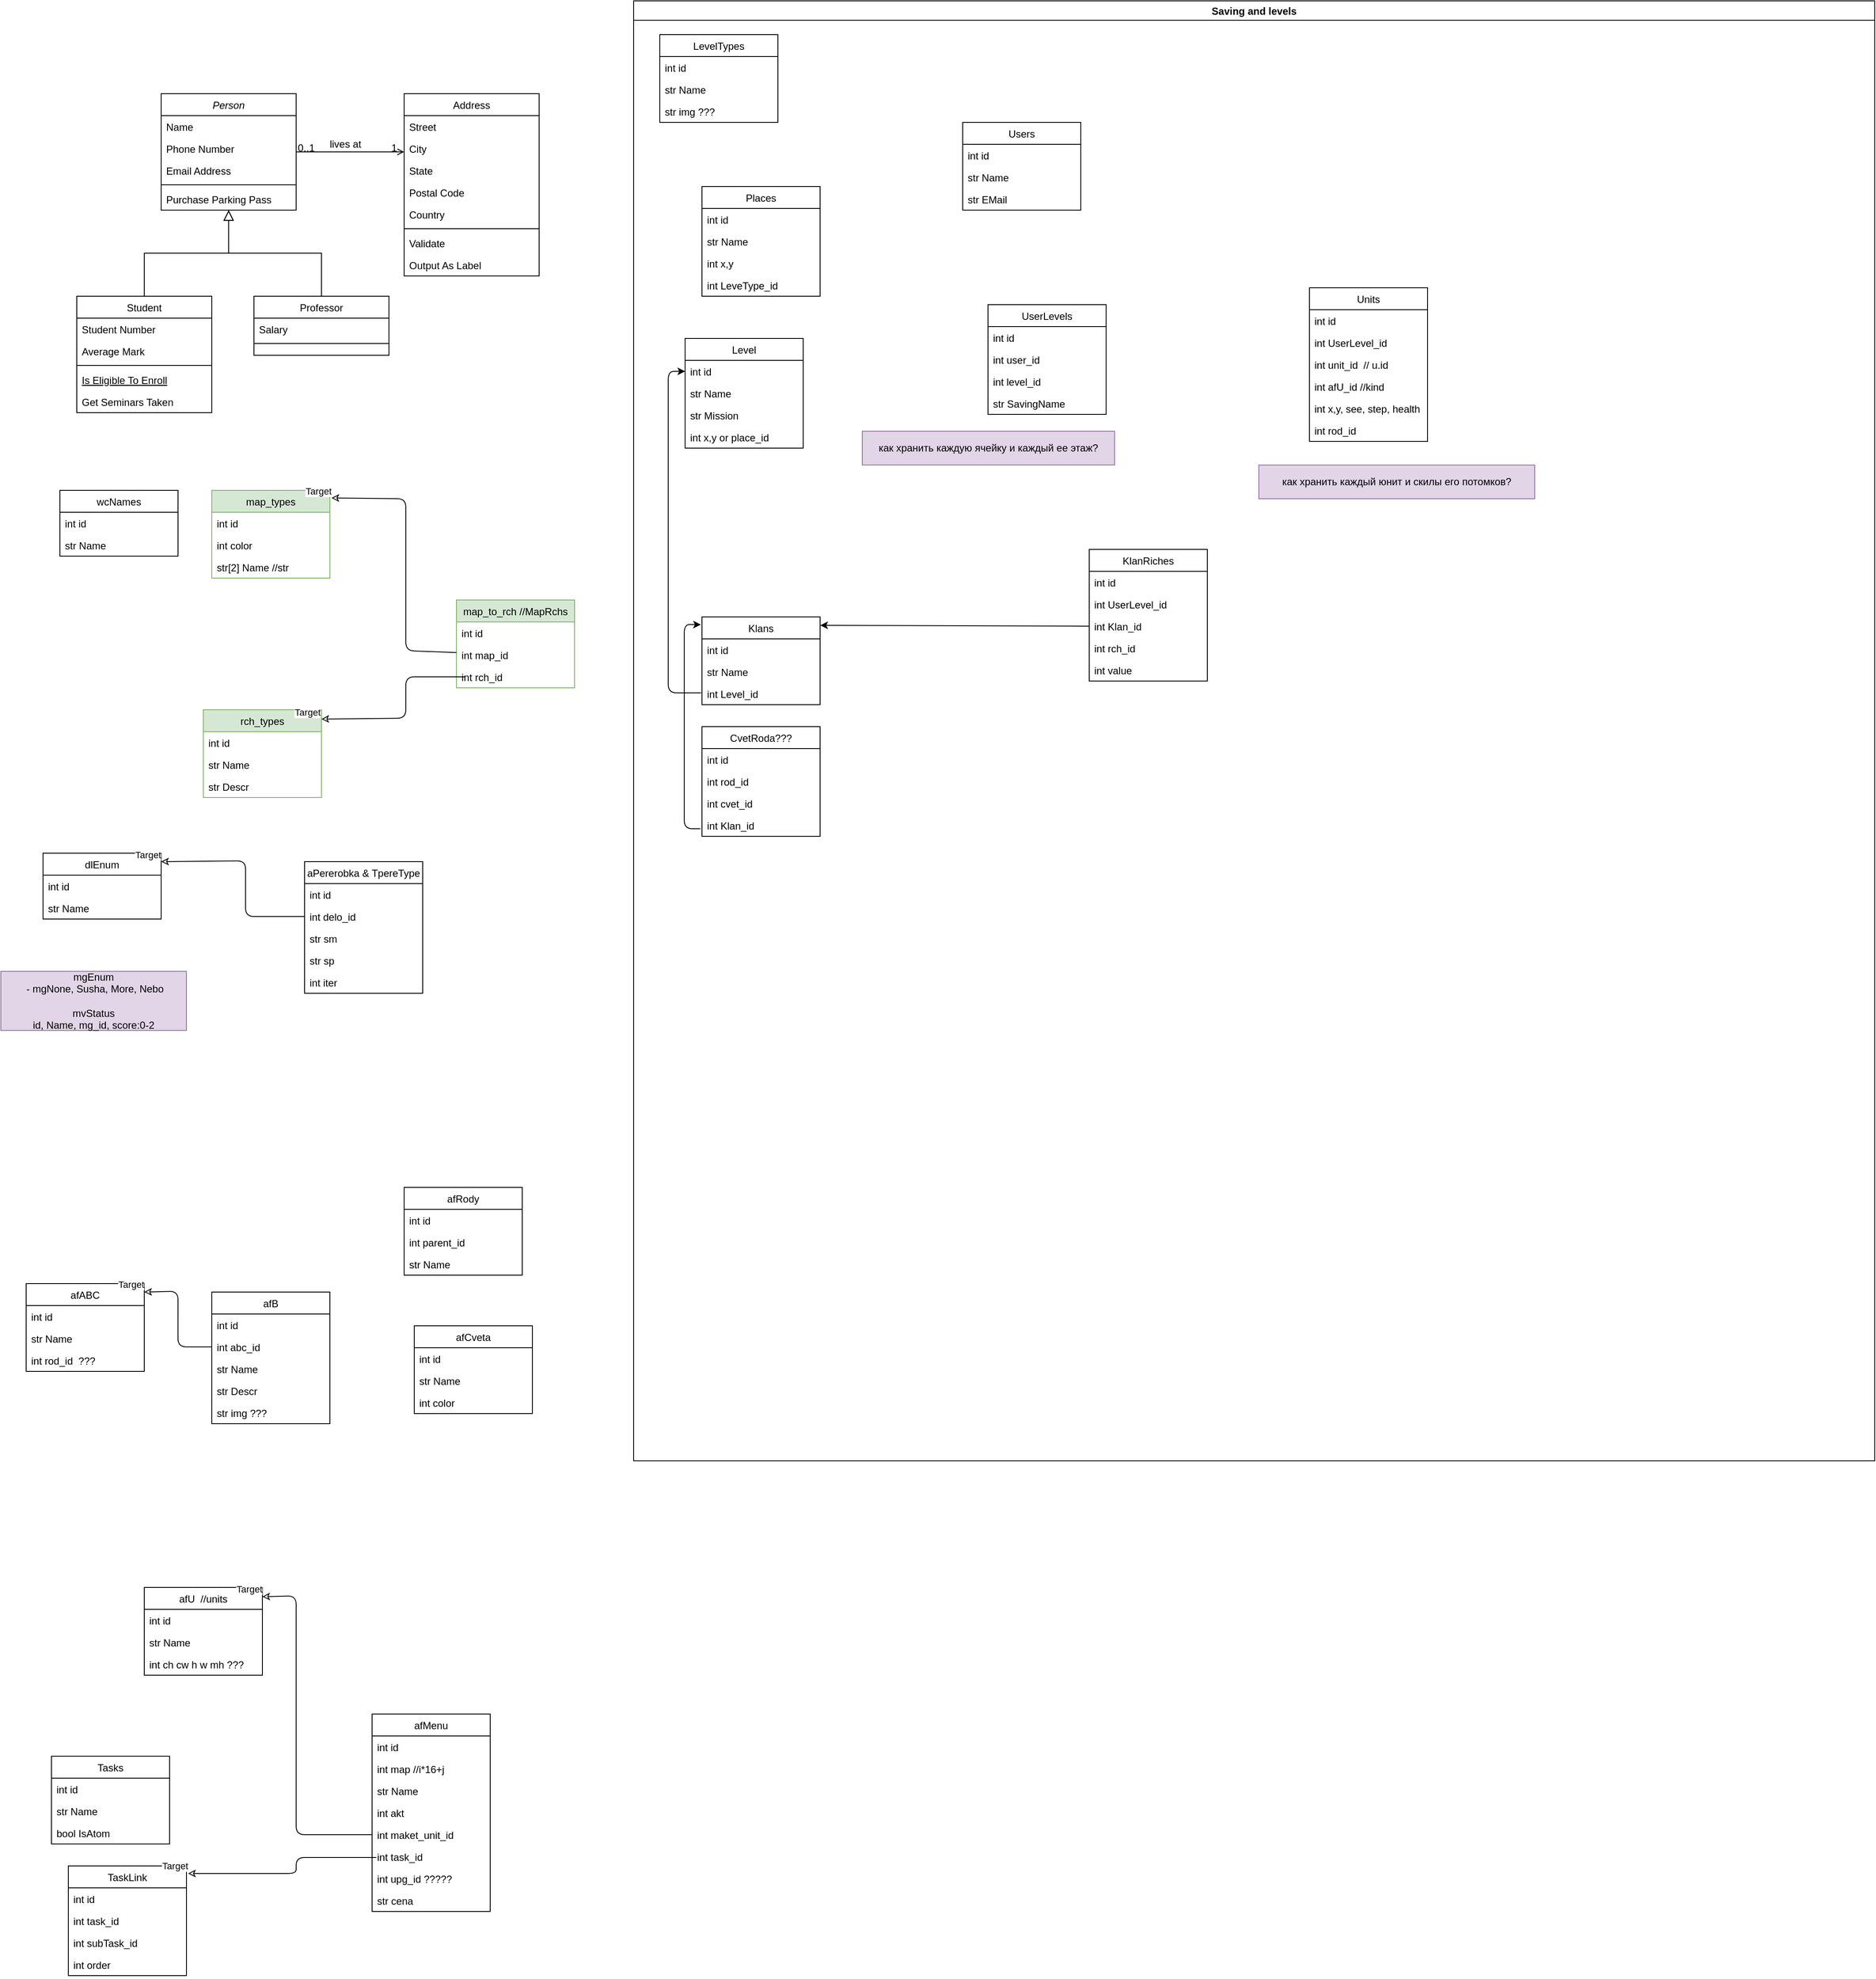 <mxfile version="14.6.13" type="github">
  <diagram id="C5RBs43oDa-KdzZeNtuy" name="Page-1">
    <mxGraphModel dx="508" dy="463" grid="1" gridSize="10" guides="1" tooltips="1" connect="1" arrows="1" fold="1" page="1" pageScale="1" pageWidth="2339" pageHeight="3300" math="0" shadow="0">
      <root>
        <mxCell id="WIyWlLk6GJQsqaUBKTNV-0" />
        <mxCell id="WIyWlLk6GJQsqaUBKTNV-1" parent="WIyWlLk6GJQsqaUBKTNV-0" />
        <mxCell id="zkfFHV4jXpPFQw0GAbJ--0" value="Person" style="swimlane;fontStyle=2;align=center;verticalAlign=top;childLayout=stackLayout;horizontal=1;startSize=26;horizontalStack=0;resizeParent=1;resizeLast=0;collapsible=1;marginBottom=0;rounded=0;shadow=0;strokeWidth=1;" parent="WIyWlLk6GJQsqaUBKTNV-1" vertex="1">
          <mxGeometry x="220" y="120" width="160" height="138" as="geometry">
            <mxRectangle x="230" y="140" width="160" height="26" as="alternateBounds" />
          </mxGeometry>
        </mxCell>
        <mxCell id="zkfFHV4jXpPFQw0GAbJ--1" value="Name" style="text;align=left;verticalAlign=top;spacingLeft=4;spacingRight=4;overflow=hidden;rotatable=0;points=[[0,0.5],[1,0.5]];portConstraint=eastwest;" parent="zkfFHV4jXpPFQw0GAbJ--0" vertex="1">
          <mxGeometry y="26" width="160" height="26" as="geometry" />
        </mxCell>
        <mxCell id="zkfFHV4jXpPFQw0GAbJ--2" value="Phone Number" style="text;align=left;verticalAlign=top;spacingLeft=4;spacingRight=4;overflow=hidden;rotatable=0;points=[[0,0.5],[1,0.5]];portConstraint=eastwest;rounded=0;shadow=0;html=0;" parent="zkfFHV4jXpPFQw0GAbJ--0" vertex="1">
          <mxGeometry y="52" width="160" height="26" as="geometry" />
        </mxCell>
        <mxCell id="zkfFHV4jXpPFQw0GAbJ--3" value="Email Address" style="text;align=left;verticalAlign=top;spacingLeft=4;spacingRight=4;overflow=hidden;rotatable=0;points=[[0,0.5],[1,0.5]];portConstraint=eastwest;rounded=0;shadow=0;html=0;" parent="zkfFHV4jXpPFQw0GAbJ--0" vertex="1">
          <mxGeometry y="78" width="160" height="26" as="geometry" />
        </mxCell>
        <mxCell id="zkfFHV4jXpPFQw0GAbJ--4" value="" style="line;html=1;strokeWidth=1;align=left;verticalAlign=middle;spacingTop=-1;spacingLeft=3;spacingRight=3;rotatable=0;labelPosition=right;points=[];portConstraint=eastwest;" parent="zkfFHV4jXpPFQw0GAbJ--0" vertex="1">
          <mxGeometry y="104" width="160" height="8" as="geometry" />
        </mxCell>
        <mxCell id="zkfFHV4jXpPFQw0GAbJ--5" value="Purchase Parking Pass" style="text;align=left;verticalAlign=top;spacingLeft=4;spacingRight=4;overflow=hidden;rotatable=0;points=[[0,0.5],[1,0.5]];portConstraint=eastwest;" parent="zkfFHV4jXpPFQw0GAbJ--0" vertex="1">
          <mxGeometry y="112" width="160" height="26" as="geometry" />
        </mxCell>
        <mxCell id="zkfFHV4jXpPFQw0GAbJ--6" value="Student" style="swimlane;fontStyle=0;align=center;verticalAlign=top;childLayout=stackLayout;horizontal=1;startSize=26;horizontalStack=0;resizeParent=1;resizeLast=0;collapsible=1;marginBottom=0;rounded=0;shadow=0;strokeWidth=1;" parent="WIyWlLk6GJQsqaUBKTNV-1" vertex="1">
          <mxGeometry x="120" y="360" width="160" height="138" as="geometry">
            <mxRectangle x="130" y="380" width="160" height="26" as="alternateBounds" />
          </mxGeometry>
        </mxCell>
        <mxCell id="zkfFHV4jXpPFQw0GAbJ--7" value="Student Number" style="text;align=left;verticalAlign=top;spacingLeft=4;spacingRight=4;overflow=hidden;rotatable=0;points=[[0,0.5],[1,0.5]];portConstraint=eastwest;" parent="zkfFHV4jXpPFQw0GAbJ--6" vertex="1">
          <mxGeometry y="26" width="160" height="26" as="geometry" />
        </mxCell>
        <mxCell id="zkfFHV4jXpPFQw0GAbJ--8" value="Average Mark" style="text;align=left;verticalAlign=top;spacingLeft=4;spacingRight=4;overflow=hidden;rotatable=0;points=[[0,0.5],[1,0.5]];portConstraint=eastwest;rounded=0;shadow=0;html=0;" parent="zkfFHV4jXpPFQw0GAbJ--6" vertex="1">
          <mxGeometry y="52" width="160" height="26" as="geometry" />
        </mxCell>
        <mxCell id="zkfFHV4jXpPFQw0GAbJ--9" value="" style="line;html=1;strokeWidth=1;align=left;verticalAlign=middle;spacingTop=-1;spacingLeft=3;spacingRight=3;rotatable=0;labelPosition=right;points=[];portConstraint=eastwest;" parent="zkfFHV4jXpPFQw0GAbJ--6" vertex="1">
          <mxGeometry y="78" width="160" height="8" as="geometry" />
        </mxCell>
        <mxCell id="zkfFHV4jXpPFQw0GAbJ--10" value="Is Eligible To Enroll" style="text;align=left;verticalAlign=top;spacingLeft=4;spacingRight=4;overflow=hidden;rotatable=0;points=[[0,0.5],[1,0.5]];portConstraint=eastwest;fontStyle=4" parent="zkfFHV4jXpPFQw0GAbJ--6" vertex="1">
          <mxGeometry y="86" width="160" height="26" as="geometry" />
        </mxCell>
        <mxCell id="zkfFHV4jXpPFQw0GAbJ--11" value="Get Seminars Taken" style="text;align=left;verticalAlign=top;spacingLeft=4;spacingRight=4;overflow=hidden;rotatable=0;points=[[0,0.5],[1,0.5]];portConstraint=eastwest;" parent="zkfFHV4jXpPFQw0GAbJ--6" vertex="1">
          <mxGeometry y="112" width="160" height="26" as="geometry" />
        </mxCell>
        <mxCell id="zkfFHV4jXpPFQw0GAbJ--12" value="" style="endArrow=block;endSize=10;endFill=0;shadow=0;strokeWidth=1;rounded=0;edgeStyle=elbowEdgeStyle;elbow=vertical;" parent="WIyWlLk6GJQsqaUBKTNV-1" source="zkfFHV4jXpPFQw0GAbJ--6" target="zkfFHV4jXpPFQw0GAbJ--0" edge="1">
          <mxGeometry width="160" relative="1" as="geometry">
            <mxPoint x="200" y="203" as="sourcePoint" />
            <mxPoint x="200" y="203" as="targetPoint" />
          </mxGeometry>
        </mxCell>
        <mxCell id="zkfFHV4jXpPFQw0GAbJ--13" value="Professor" style="swimlane;fontStyle=0;align=center;verticalAlign=top;childLayout=stackLayout;horizontal=1;startSize=26;horizontalStack=0;resizeParent=1;resizeLast=0;collapsible=1;marginBottom=0;rounded=0;shadow=0;strokeWidth=1;" parent="WIyWlLk6GJQsqaUBKTNV-1" vertex="1">
          <mxGeometry x="330" y="360" width="160" height="70" as="geometry">
            <mxRectangle x="340" y="380" width="170" height="26" as="alternateBounds" />
          </mxGeometry>
        </mxCell>
        <mxCell id="zkfFHV4jXpPFQw0GAbJ--14" value="Salary" style="text;align=left;verticalAlign=top;spacingLeft=4;spacingRight=4;overflow=hidden;rotatable=0;points=[[0,0.5],[1,0.5]];portConstraint=eastwest;" parent="zkfFHV4jXpPFQw0GAbJ--13" vertex="1">
          <mxGeometry y="26" width="160" height="26" as="geometry" />
        </mxCell>
        <mxCell id="zkfFHV4jXpPFQw0GAbJ--15" value="" style="line;html=1;strokeWidth=1;align=left;verticalAlign=middle;spacingTop=-1;spacingLeft=3;spacingRight=3;rotatable=0;labelPosition=right;points=[];portConstraint=eastwest;" parent="zkfFHV4jXpPFQw0GAbJ--13" vertex="1">
          <mxGeometry y="52" width="160" height="8" as="geometry" />
        </mxCell>
        <mxCell id="zkfFHV4jXpPFQw0GAbJ--16" value="" style="endArrow=block;endSize=10;endFill=0;shadow=0;strokeWidth=1;rounded=0;edgeStyle=elbowEdgeStyle;elbow=vertical;" parent="WIyWlLk6GJQsqaUBKTNV-1" source="zkfFHV4jXpPFQw0GAbJ--13" target="zkfFHV4jXpPFQw0GAbJ--0" edge="1">
          <mxGeometry width="160" relative="1" as="geometry">
            <mxPoint x="210" y="373" as="sourcePoint" />
            <mxPoint x="310" y="271" as="targetPoint" />
          </mxGeometry>
        </mxCell>
        <mxCell id="zkfFHV4jXpPFQw0GAbJ--17" value="Address" style="swimlane;fontStyle=0;align=center;verticalAlign=top;childLayout=stackLayout;horizontal=1;startSize=26;horizontalStack=0;resizeParent=1;resizeLast=0;collapsible=1;marginBottom=0;rounded=0;shadow=0;strokeWidth=1;" parent="WIyWlLk6GJQsqaUBKTNV-1" vertex="1">
          <mxGeometry x="508" y="120" width="160" height="216" as="geometry">
            <mxRectangle x="550" y="140" width="160" height="26" as="alternateBounds" />
          </mxGeometry>
        </mxCell>
        <mxCell id="zkfFHV4jXpPFQw0GAbJ--18" value="Street" style="text;align=left;verticalAlign=top;spacingLeft=4;spacingRight=4;overflow=hidden;rotatable=0;points=[[0,0.5],[1,0.5]];portConstraint=eastwest;" parent="zkfFHV4jXpPFQw0GAbJ--17" vertex="1">
          <mxGeometry y="26" width="160" height="26" as="geometry" />
        </mxCell>
        <mxCell id="zkfFHV4jXpPFQw0GAbJ--19" value="City" style="text;align=left;verticalAlign=top;spacingLeft=4;spacingRight=4;overflow=hidden;rotatable=0;points=[[0,0.5],[1,0.5]];portConstraint=eastwest;rounded=0;shadow=0;html=0;" parent="zkfFHV4jXpPFQw0GAbJ--17" vertex="1">
          <mxGeometry y="52" width="160" height="26" as="geometry" />
        </mxCell>
        <mxCell id="zkfFHV4jXpPFQw0GAbJ--20" value="State" style="text;align=left;verticalAlign=top;spacingLeft=4;spacingRight=4;overflow=hidden;rotatable=0;points=[[0,0.5],[1,0.5]];portConstraint=eastwest;rounded=0;shadow=0;html=0;" parent="zkfFHV4jXpPFQw0GAbJ--17" vertex="1">
          <mxGeometry y="78" width="160" height="26" as="geometry" />
        </mxCell>
        <mxCell id="zkfFHV4jXpPFQw0GAbJ--21" value="Postal Code" style="text;align=left;verticalAlign=top;spacingLeft=4;spacingRight=4;overflow=hidden;rotatable=0;points=[[0,0.5],[1,0.5]];portConstraint=eastwest;rounded=0;shadow=0;html=0;" parent="zkfFHV4jXpPFQw0GAbJ--17" vertex="1">
          <mxGeometry y="104" width="160" height="26" as="geometry" />
        </mxCell>
        <mxCell id="zkfFHV4jXpPFQw0GAbJ--22" value="Country" style="text;align=left;verticalAlign=top;spacingLeft=4;spacingRight=4;overflow=hidden;rotatable=0;points=[[0,0.5],[1,0.5]];portConstraint=eastwest;rounded=0;shadow=0;html=0;" parent="zkfFHV4jXpPFQw0GAbJ--17" vertex="1">
          <mxGeometry y="130" width="160" height="26" as="geometry" />
        </mxCell>
        <mxCell id="zkfFHV4jXpPFQw0GAbJ--23" value="" style="line;html=1;strokeWidth=1;align=left;verticalAlign=middle;spacingTop=-1;spacingLeft=3;spacingRight=3;rotatable=0;labelPosition=right;points=[];portConstraint=eastwest;" parent="zkfFHV4jXpPFQw0GAbJ--17" vertex="1">
          <mxGeometry y="156" width="160" height="8" as="geometry" />
        </mxCell>
        <mxCell id="zkfFHV4jXpPFQw0GAbJ--24" value="Validate" style="text;align=left;verticalAlign=top;spacingLeft=4;spacingRight=4;overflow=hidden;rotatable=0;points=[[0,0.5],[1,0.5]];portConstraint=eastwest;" parent="zkfFHV4jXpPFQw0GAbJ--17" vertex="1">
          <mxGeometry y="164" width="160" height="26" as="geometry" />
        </mxCell>
        <mxCell id="zkfFHV4jXpPFQw0GAbJ--25" value="Output As Label" style="text;align=left;verticalAlign=top;spacingLeft=4;spacingRight=4;overflow=hidden;rotatable=0;points=[[0,0.5],[1,0.5]];portConstraint=eastwest;" parent="zkfFHV4jXpPFQw0GAbJ--17" vertex="1">
          <mxGeometry y="190" width="160" height="26" as="geometry" />
        </mxCell>
        <mxCell id="zkfFHV4jXpPFQw0GAbJ--26" value="" style="endArrow=open;shadow=0;strokeWidth=1;rounded=0;endFill=1;edgeStyle=elbowEdgeStyle;elbow=vertical;" parent="WIyWlLk6GJQsqaUBKTNV-1" source="zkfFHV4jXpPFQw0GAbJ--0" target="zkfFHV4jXpPFQw0GAbJ--17" edge="1">
          <mxGeometry x="0.5" y="41" relative="1" as="geometry">
            <mxPoint x="380" y="192" as="sourcePoint" />
            <mxPoint x="540" y="192" as="targetPoint" />
            <mxPoint x="-40" y="32" as="offset" />
          </mxGeometry>
        </mxCell>
        <mxCell id="zkfFHV4jXpPFQw0GAbJ--27" value="0..1" style="resizable=0;align=left;verticalAlign=bottom;labelBackgroundColor=none;fontSize=12;" parent="zkfFHV4jXpPFQw0GAbJ--26" connectable="0" vertex="1">
          <mxGeometry x="-1" relative="1" as="geometry">
            <mxPoint y="4" as="offset" />
          </mxGeometry>
        </mxCell>
        <mxCell id="zkfFHV4jXpPFQw0GAbJ--28" value="1" style="resizable=0;align=right;verticalAlign=bottom;labelBackgroundColor=none;fontSize=12;" parent="zkfFHV4jXpPFQw0GAbJ--26" connectable="0" vertex="1">
          <mxGeometry x="1" relative="1" as="geometry">
            <mxPoint x="-7" y="4" as="offset" />
          </mxGeometry>
        </mxCell>
        <mxCell id="zkfFHV4jXpPFQw0GAbJ--29" value="lives at" style="text;html=1;resizable=0;points=[];;align=center;verticalAlign=middle;labelBackgroundColor=none;rounded=0;shadow=0;strokeWidth=1;fontSize=12;" parent="zkfFHV4jXpPFQw0GAbJ--26" vertex="1" connectable="0">
          <mxGeometry x="0.5" y="49" relative="1" as="geometry">
            <mxPoint x="-38" y="40" as="offset" />
          </mxGeometry>
        </mxCell>
        <mxCell id="DwehMy0vbzibm8XG3sum-0" value="wcNames" style="swimlane;fontStyle=0;childLayout=stackLayout;horizontal=1;startSize=26;horizontalStack=0;resizeParent=1;resizeParentMax=0;resizeLast=0;collapsible=1;marginBottom=0;" parent="WIyWlLk6GJQsqaUBKTNV-1" vertex="1">
          <mxGeometry x="100" y="590" width="140" height="78" as="geometry" />
        </mxCell>
        <mxCell id="DwehMy0vbzibm8XG3sum-1" value="int id" style="text;strokeColor=none;fillColor=none;align=left;verticalAlign=top;spacingLeft=4;spacingRight=4;overflow=hidden;rotatable=0;points=[[0,0.5],[1,0.5]];portConstraint=eastwest;" parent="DwehMy0vbzibm8XG3sum-0" vertex="1">
          <mxGeometry y="26" width="140" height="26" as="geometry" />
        </mxCell>
        <mxCell id="DwehMy0vbzibm8XG3sum-2" value="str Name" style="text;strokeColor=none;fillColor=none;align=left;verticalAlign=top;spacingLeft=4;spacingRight=4;overflow=hidden;rotatable=0;points=[[0,0.5],[1,0.5]];portConstraint=eastwest;" parent="DwehMy0vbzibm8XG3sum-0" vertex="1">
          <mxGeometry y="52" width="140" height="26" as="geometry" />
        </mxCell>
        <mxCell id="DwehMy0vbzibm8XG3sum-4" value="map_types" style="swimlane;fontStyle=0;childLayout=stackLayout;horizontal=1;startSize=26;horizontalStack=0;resizeParent=1;resizeParentMax=0;resizeLast=0;collapsible=1;marginBottom=0;fillColor=#d5e8d4;strokeColor=#82b366;" parent="WIyWlLk6GJQsqaUBKTNV-1" vertex="1">
          <mxGeometry x="280" y="590" width="140" height="104" as="geometry" />
        </mxCell>
        <mxCell id="DwehMy0vbzibm8XG3sum-5" value="int id" style="text;strokeColor=none;fillColor=none;align=left;verticalAlign=top;spacingLeft=4;spacingRight=4;overflow=hidden;rotatable=0;points=[[0,0.5],[1,0.5]];portConstraint=eastwest;" parent="DwehMy0vbzibm8XG3sum-4" vertex="1">
          <mxGeometry y="26" width="140" height="26" as="geometry" />
        </mxCell>
        <mxCell id="DwehMy0vbzibm8XG3sum-6" value="int color" style="text;strokeColor=none;fillColor=none;align=left;verticalAlign=top;spacingLeft=4;spacingRight=4;overflow=hidden;rotatable=0;points=[[0,0.5],[1,0.5]];portConstraint=eastwest;" parent="DwehMy0vbzibm8XG3sum-4" vertex="1">
          <mxGeometry y="52" width="140" height="26" as="geometry" />
        </mxCell>
        <mxCell id="DwehMy0vbzibm8XG3sum-7" value="str[2] Name //str" style="text;strokeColor=none;fillColor=none;align=left;verticalAlign=top;spacingLeft=4;spacingRight=4;overflow=hidden;rotatable=0;points=[[0,0.5],[1,0.5]];portConstraint=eastwest;" parent="DwehMy0vbzibm8XG3sum-4" vertex="1">
          <mxGeometry y="78" width="140" height="26" as="geometry" />
        </mxCell>
        <mxCell id="DwehMy0vbzibm8XG3sum-8" value="map_to_rch //MapRchs" style="swimlane;fontStyle=0;childLayout=stackLayout;horizontal=1;startSize=26;horizontalStack=0;resizeParent=1;resizeParentMax=0;resizeLast=0;collapsible=1;marginBottom=0;fillColor=#d5e8d4;strokeColor=#82b366;" parent="WIyWlLk6GJQsqaUBKTNV-1" vertex="1">
          <mxGeometry x="570" y="720" width="140" height="104" as="geometry" />
        </mxCell>
        <mxCell id="DwehMy0vbzibm8XG3sum-9" value="int id" style="text;strokeColor=none;fillColor=none;align=left;verticalAlign=top;spacingLeft=4;spacingRight=4;overflow=hidden;rotatable=0;points=[[0,0.5],[1,0.5]];portConstraint=eastwest;" parent="DwehMy0vbzibm8XG3sum-8" vertex="1">
          <mxGeometry y="26" width="140" height="26" as="geometry" />
        </mxCell>
        <mxCell id="DwehMy0vbzibm8XG3sum-10" value="int map_id" style="text;strokeColor=none;fillColor=none;align=left;verticalAlign=top;spacingLeft=4;spacingRight=4;overflow=hidden;rotatable=0;points=[[0,0.5],[1,0.5]];portConstraint=eastwest;" parent="DwehMy0vbzibm8XG3sum-8" vertex="1">
          <mxGeometry y="52" width="140" height="26" as="geometry" />
        </mxCell>
        <mxCell id="DwehMy0vbzibm8XG3sum-11" value="int rch_id" style="text;strokeColor=none;fillColor=none;align=left;verticalAlign=top;spacingLeft=4;spacingRight=4;overflow=hidden;rotatable=0;points=[[0,0.5],[1,0.5]];portConstraint=eastwest;" parent="DwehMy0vbzibm8XG3sum-8" vertex="1">
          <mxGeometry y="78" width="140" height="26" as="geometry" />
        </mxCell>
        <mxCell id="DwehMy0vbzibm8XG3sum-12" value="rch_types" style="swimlane;fontStyle=0;childLayout=stackLayout;horizontal=1;startSize=26;horizontalStack=0;resizeParent=1;resizeParentMax=0;resizeLast=0;collapsible=1;marginBottom=0;fillColor=#d5e8d4;strokeColor=#82b366;" parent="WIyWlLk6GJQsqaUBKTNV-1" vertex="1">
          <mxGeometry x="270" y="850" width="140" height="104" as="geometry" />
        </mxCell>
        <mxCell id="DwehMy0vbzibm8XG3sum-13" value="int id" style="text;strokeColor=none;fillColor=none;align=left;verticalAlign=top;spacingLeft=4;spacingRight=4;overflow=hidden;rotatable=0;points=[[0,0.5],[1,0.5]];portConstraint=eastwest;" parent="DwehMy0vbzibm8XG3sum-12" vertex="1">
          <mxGeometry y="26" width="140" height="26" as="geometry" />
        </mxCell>
        <mxCell id="DwehMy0vbzibm8XG3sum-14" value="str Name" style="text;strokeColor=none;fillColor=none;align=left;verticalAlign=top;spacingLeft=4;spacingRight=4;overflow=hidden;rotatable=0;points=[[0,0.5],[1,0.5]];portConstraint=eastwest;" parent="DwehMy0vbzibm8XG3sum-12" vertex="1">
          <mxGeometry y="52" width="140" height="26" as="geometry" />
        </mxCell>
        <mxCell id="DwehMy0vbzibm8XG3sum-15" value="str Descr" style="text;strokeColor=none;fillColor=none;align=left;verticalAlign=top;spacingLeft=4;spacingRight=4;overflow=hidden;rotatable=0;points=[[0,0.5],[1,0.5]];portConstraint=eastwest;" parent="DwehMy0vbzibm8XG3sum-12" vertex="1">
          <mxGeometry y="78" width="140" height="26" as="geometry" />
        </mxCell>
        <mxCell id="DwehMy0vbzibm8XG3sum-16" value="" style="endArrow=classic;html=1;endFill=0;entryX=1.014;entryY=0.087;entryDx=0;entryDy=0;entryPerimeter=0;" parent="WIyWlLk6GJQsqaUBKTNV-1" source="DwehMy0vbzibm8XG3sum-10" target="DwehMy0vbzibm8XG3sum-4" edge="1">
          <mxGeometry relative="1" as="geometry">
            <mxPoint x="567" y="780" as="sourcePoint" />
            <mxPoint x="430" y="600" as="targetPoint" />
            <Array as="points">
              <mxPoint x="510" y="780" />
              <mxPoint x="510" y="600" />
            </Array>
          </mxGeometry>
        </mxCell>
        <mxCell id="DwehMy0vbzibm8XG3sum-19" value="Target" style="edgeLabel;resizable=0;html=1;align=right;verticalAlign=bottom;" parent="DwehMy0vbzibm8XG3sum-16" connectable="0" vertex="1">
          <mxGeometry x="1" relative="1" as="geometry" />
        </mxCell>
        <mxCell id="DwehMy0vbzibm8XG3sum-20" value="" style="endArrow=classic;html=1;endFill=0;entryX=1;entryY=0.106;entryDx=0;entryDy=0;entryPerimeter=0;exitX=0.071;exitY=0.501;exitDx=0;exitDy=0;exitPerimeter=0;" parent="WIyWlLk6GJQsqaUBKTNV-1" source="DwehMy0vbzibm8XG3sum-11" target="DwehMy0vbzibm8XG3sum-12" edge="1">
          <mxGeometry relative="1" as="geometry">
            <mxPoint x="577" y="790" as="sourcePoint" />
            <mxPoint x="440" y="610" as="targetPoint" />
            <Array as="points">
              <mxPoint x="510" y="811" />
              <mxPoint x="510" y="860" />
            </Array>
          </mxGeometry>
        </mxCell>
        <mxCell id="DwehMy0vbzibm8XG3sum-21" value="Target" style="edgeLabel;resizable=0;html=1;align=right;verticalAlign=bottom;" parent="DwehMy0vbzibm8XG3sum-20" connectable="0" vertex="1">
          <mxGeometry x="1" relative="1" as="geometry" />
        </mxCell>
        <mxCell id="DwehMy0vbzibm8XG3sum-22" value="dlEnum" style="swimlane;fontStyle=0;childLayout=stackLayout;horizontal=1;startSize=26;horizontalStack=0;resizeParent=1;resizeParentMax=0;resizeLast=0;collapsible=1;marginBottom=0;" parent="WIyWlLk6GJQsqaUBKTNV-1" vertex="1">
          <mxGeometry x="80" y="1020" width="140" height="78" as="geometry" />
        </mxCell>
        <mxCell id="DwehMy0vbzibm8XG3sum-23" value="int id" style="text;strokeColor=none;fillColor=none;align=left;verticalAlign=top;spacingLeft=4;spacingRight=4;overflow=hidden;rotatable=0;points=[[0,0.5],[1,0.5]];portConstraint=eastwest;" parent="DwehMy0vbzibm8XG3sum-22" vertex="1">
          <mxGeometry y="26" width="140" height="26" as="geometry" />
        </mxCell>
        <mxCell id="DwehMy0vbzibm8XG3sum-24" value="str Name" style="text;strokeColor=none;fillColor=none;align=left;verticalAlign=top;spacingLeft=4;spacingRight=4;overflow=hidden;rotatable=0;points=[[0,0.5],[1,0.5]];portConstraint=eastwest;" parent="DwehMy0vbzibm8XG3sum-22" vertex="1">
          <mxGeometry y="52" width="140" height="26" as="geometry" />
        </mxCell>
        <mxCell id="DwehMy0vbzibm8XG3sum-26" value="aPererobka &amp; TpereType" style="swimlane;fontStyle=0;childLayout=stackLayout;horizontal=1;startSize=26;horizontalStack=0;resizeParent=1;resizeParentMax=0;resizeLast=0;collapsible=1;marginBottom=0;" parent="WIyWlLk6GJQsqaUBKTNV-1" vertex="1">
          <mxGeometry x="390" y="1030" width="140" height="156" as="geometry" />
        </mxCell>
        <mxCell id="DwehMy0vbzibm8XG3sum-27" value="int id" style="text;strokeColor=none;fillColor=none;align=left;verticalAlign=top;spacingLeft=4;spacingRight=4;overflow=hidden;rotatable=0;points=[[0,0.5],[1,0.5]];portConstraint=eastwest;" parent="DwehMy0vbzibm8XG3sum-26" vertex="1">
          <mxGeometry y="26" width="140" height="26" as="geometry" />
        </mxCell>
        <mxCell id="DwehMy0vbzibm8XG3sum-28" value="int delo_id" style="text;strokeColor=none;fillColor=none;align=left;verticalAlign=top;spacingLeft=4;spacingRight=4;overflow=hidden;rotatable=0;points=[[0,0.5],[1,0.5]];portConstraint=eastwest;" parent="DwehMy0vbzibm8XG3sum-26" vertex="1">
          <mxGeometry y="52" width="140" height="26" as="geometry" />
        </mxCell>
        <mxCell id="DwehMy0vbzibm8XG3sum-29" value="str sm" style="text;strokeColor=none;fillColor=none;align=left;verticalAlign=top;spacingLeft=4;spacingRight=4;overflow=hidden;rotatable=0;points=[[0,0.5],[1,0.5]];portConstraint=eastwest;" parent="DwehMy0vbzibm8XG3sum-26" vertex="1">
          <mxGeometry y="78" width="140" height="26" as="geometry" />
        </mxCell>
        <mxCell id="DwehMy0vbzibm8XG3sum-30" value="str sp" style="text;strokeColor=none;fillColor=none;align=left;verticalAlign=top;spacingLeft=4;spacingRight=4;overflow=hidden;rotatable=0;points=[[0,0.5],[1,0.5]];portConstraint=eastwest;" parent="DwehMy0vbzibm8XG3sum-26" vertex="1">
          <mxGeometry y="104" width="140" height="26" as="geometry" />
        </mxCell>
        <mxCell id="DwehMy0vbzibm8XG3sum-33" value="int iter" style="text;strokeColor=none;fillColor=none;align=left;verticalAlign=top;spacingLeft=4;spacingRight=4;overflow=hidden;rotatable=0;points=[[0,0.5],[1,0.5]];portConstraint=eastwest;" parent="DwehMy0vbzibm8XG3sum-26" vertex="1">
          <mxGeometry y="130" width="140" height="26" as="geometry" />
        </mxCell>
        <mxCell id="DwehMy0vbzibm8XG3sum-31" value="" style="endArrow=classic;html=1;endFill=0;entryX=1;entryY=0.106;entryDx=0;entryDy=0;entryPerimeter=0;exitX=0;exitY=0.5;exitDx=0;exitDy=0;" parent="WIyWlLk6GJQsqaUBKTNV-1" source="DwehMy0vbzibm8XG3sum-28" edge="1">
          <mxGeometry relative="1" as="geometry">
            <mxPoint x="390.0" y="980.006" as="sourcePoint" />
            <mxPoint x="220.06" y="1030.004" as="targetPoint" />
            <Array as="points">
              <mxPoint x="320" y="1095" />
              <mxPoint x="320.06" y="1028.98" />
            </Array>
          </mxGeometry>
        </mxCell>
        <mxCell id="DwehMy0vbzibm8XG3sum-32" value="Target" style="edgeLabel;resizable=0;html=1;align=right;verticalAlign=bottom;" parent="DwehMy0vbzibm8XG3sum-31" connectable="0" vertex="1">
          <mxGeometry x="1" relative="1" as="geometry" />
        </mxCell>
        <mxCell id="DwehMy0vbzibm8XG3sum-34" value="afRody" style="swimlane;fontStyle=0;childLayout=stackLayout;horizontal=1;startSize=26;horizontalStack=0;resizeParent=1;resizeParentMax=0;resizeLast=0;collapsible=1;marginBottom=0;" parent="WIyWlLk6GJQsqaUBKTNV-1" vertex="1">
          <mxGeometry x="508" y="1416" width="140" height="104" as="geometry" />
        </mxCell>
        <mxCell id="DwehMy0vbzibm8XG3sum-35" value="int id" style="text;strokeColor=none;fillColor=none;align=left;verticalAlign=top;spacingLeft=4;spacingRight=4;overflow=hidden;rotatable=0;points=[[0,0.5],[1,0.5]];portConstraint=eastwest;" parent="DwehMy0vbzibm8XG3sum-34" vertex="1">
          <mxGeometry y="26" width="140" height="26" as="geometry" />
        </mxCell>
        <mxCell id="DwehMy0vbzibm8XG3sum-36" value="int parent_id" style="text;strokeColor=none;fillColor=none;align=left;verticalAlign=top;spacingLeft=4;spacingRight=4;overflow=hidden;rotatable=0;points=[[0,0.5],[1,0.5]];portConstraint=eastwest;" parent="DwehMy0vbzibm8XG3sum-34" vertex="1">
          <mxGeometry y="52" width="140" height="26" as="geometry" />
        </mxCell>
        <mxCell id="DwehMy0vbzibm8XG3sum-37" value="str Name" style="text;strokeColor=none;fillColor=none;align=left;verticalAlign=top;spacingLeft=4;spacingRight=4;overflow=hidden;rotatable=0;points=[[0,0.5],[1,0.5]];portConstraint=eastwest;" parent="DwehMy0vbzibm8XG3sum-34" vertex="1">
          <mxGeometry y="78" width="140" height="26" as="geometry" />
        </mxCell>
        <mxCell id="DwehMy0vbzibm8XG3sum-42" value="afCveta" style="swimlane;fontStyle=0;childLayout=stackLayout;horizontal=1;startSize=26;horizontalStack=0;resizeParent=1;resizeParentMax=0;resizeLast=0;collapsible=1;marginBottom=0;" parent="WIyWlLk6GJQsqaUBKTNV-1" vertex="1">
          <mxGeometry x="520" y="1580" width="140" height="104" as="geometry" />
        </mxCell>
        <mxCell id="DwehMy0vbzibm8XG3sum-43" value="int id" style="text;strokeColor=none;fillColor=none;align=left;verticalAlign=top;spacingLeft=4;spacingRight=4;overflow=hidden;rotatable=0;points=[[0,0.5],[1,0.5]];portConstraint=eastwest;" parent="DwehMy0vbzibm8XG3sum-42" vertex="1">
          <mxGeometry y="26" width="140" height="26" as="geometry" />
        </mxCell>
        <mxCell id="DwehMy0vbzibm8XG3sum-44" value="str Name" style="text;strokeColor=none;fillColor=none;align=left;verticalAlign=top;spacingLeft=4;spacingRight=4;overflow=hidden;rotatable=0;points=[[0,0.5],[1,0.5]];portConstraint=eastwest;" parent="DwehMy0vbzibm8XG3sum-42" vertex="1">
          <mxGeometry y="52" width="140" height="26" as="geometry" />
        </mxCell>
        <mxCell id="DwehMy0vbzibm8XG3sum-45" value="int color" style="text;strokeColor=none;fillColor=none;align=left;verticalAlign=top;spacingLeft=4;spacingRight=4;overflow=hidden;rotatable=0;points=[[0,0.5],[1,0.5]];portConstraint=eastwest;" parent="DwehMy0vbzibm8XG3sum-42" vertex="1">
          <mxGeometry y="78" width="140" height="26" as="geometry" />
        </mxCell>
        <mxCell id="DwehMy0vbzibm8XG3sum-50" value="afABC" style="swimlane;fontStyle=0;childLayout=stackLayout;horizontal=1;startSize=26;horizontalStack=0;resizeParent=1;resizeParentMax=0;resizeLast=0;collapsible=1;marginBottom=0;" parent="WIyWlLk6GJQsqaUBKTNV-1" vertex="1">
          <mxGeometry x="60" y="1530" width="140" height="104" as="geometry" />
        </mxCell>
        <mxCell id="DwehMy0vbzibm8XG3sum-51" value="int id" style="text;strokeColor=none;fillColor=none;align=left;verticalAlign=top;spacingLeft=4;spacingRight=4;overflow=hidden;rotatable=0;points=[[0,0.5],[1,0.5]];portConstraint=eastwest;" parent="DwehMy0vbzibm8XG3sum-50" vertex="1">
          <mxGeometry y="26" width="140" height="26" as="geometry" />
        </mxCell>
        <mxCell id="DwehMy0vbzibm8XG3sum-52" value="str Name" style="text;strokeColor=none;fillColor=none;align=left;verticalAlign=top;spacingLeft=4;spacingRight=4;overflow=hidden;rotatable=0;points=[[0,0.5],[1,0.5]];portConstraint=eastwest;" parent="DwehMy0vbzibm8XG3sum-50" vertex="1">
          <mxGeometry y="52" width="140" height="26" as="geometry" />
        </mxCell>
        <mxCell id="DwehMy0vbzibm8XG3sum-53" value="int rod_id  ???" style="text;strokeColor=none;fillColor=none;align=left;verticalAlign=top;spacingLeft=4;spacingRight=4;overflow=hidden;rotatable=0;points=[[0,0.5],[1,0.5]];portConstraint=eastwest;" parent="DwehMy0vbzibm8XG3sum-50" vertex="1">
          <mxGeometry y="78" width="140" height="26" as="geometry" />
        </mxCell>
        <mxCell id="DwehMy0vbzibm8XG3sum-54" value="afB" style="swimlane;fontStyle=0;childLayout=stackLayout;horizontal=1;startSize=26;horizontalStack=0;resizeParent=1;resizeParentMax=0;resizeLast=0;collapsible=1;marginBottom=0;" parent="WIyWlLk6GJQsqaUBKTNV-1" vertex="1">
          <mxGeometry x="280" y="1540" width="140" height="156" as="geometry" />
        </mxCell>
        <mxCell id="DwehMy0vbzibm8XG3sum-55" value="int id" style="text;strokeColor=none;fillColor=none;align=left;verticalAlign=top;spacingLeft=4;spacingRight=4;overflow=hidden;rotatable=0;points=[[0,0.5],[1,0.5]];portConstraint=eastwest;" parent="DwehMy0vbzibm8XG3sum-54" vertex="1">
          <mxGeometry y="26" width="140" height="26" as="geometry" />
        </mxCell>
        <mxCell id="DwehMy0vbzibm8XG3sum-56" value="int abc_id" style="text;strokeColor=none;fillColor=none;align=left;verticalAlign=top;spacingLeft=4;spacingRight=4;overflow=hidden;rotatable=0;points=[[0,0.5],[1,0.5]];portConstraint=eastwest;" parent="DwehMy0vbzibm8XG3sum-54" vertex="1">
          <mxGeometry y="52" width="140" height="26" as="geometry" />
        </mxCell>
        <mxCell id="DwehMy0vbzibm8XG3sum-57" value="str Name" style="text;strokeColor=none;fillColor=none;align=left;verticalAlign=top;spacingLeft=4;spacingRight=4;overflow=hidden;rotatable=0;points=[[0,0.5],[1,0.5]];portConstraint=eastwest;" parent="DwehMy0vbzibm8XG3sum-54" vertex="1">
          <mxGeometry y="78" width="140" height="26" as="geometry" />
        </mxCell>
        <mxCell id="DwehMy0vbzibm8XG3sum-58" value="str Descr" style="text;strokeColor=none;fillColor=none;align=left;verticalAlign=top;spacingLeft=4;spacingRight=4;overflow=hidden;rotatable=0;points=[[0,0.5],[1,0.5]];portConstraint=eastwest;" parent="DwehMy0vbzibm8XG3sum-54" vertex="1">
          <mxGeometry y="104" width="140" height="26" as="geometry" />
        </mxCell>
        <mxCell id="DwehMy0vbzibm8XG3sum-59" value="str img ???" style="text;strokeColor=none;fillColor=none;align=left;verticalAlign=top;spacingLeft=4;spacingRight=4;overflow=hidden;rotatable=0;points=[[0,0.5],[1,0.5]];portConstraint=eastwest;" parent="DwehMy0vbzibm8XG3sum-54" vertex="1">
          <mxGeometry y="130" width="140" height="26" as="geometry" />
        </mxCell>
        <mxCell id="DwehMy0vbzibm8XG3sum-60" value="" style="endArrow=classic;html=1;endFill=0;" parent="WIyWlLk6GJQsqaUBKTNV-1" edge="1">
          <mxGeometry relative="1" as="geometry">
            <mxPoint x="280" y="1605" as="sourcePoint" />
            <mxPoint x="200" y="1539.99" as="targetPoint" />
            <Array as="points">
              <mxPoint x="239.94" y="1605.01" />
              <mxPoint x="240" y="1538.99" />
            </Array>
          </mxGeometry>
        </mxCell>
        <mxCell id="DwehMy0vbzibm8XG3sum-61" value="Target" style="edgeLabel;resizable=0;html=1;align=right;verticalAlign=bottom;" parent="DwehMy0vbzibm8XG3sum-60" connectable="0" vertex="1">
          <mxGeometry x="1" relative="1" as="geometry" />
        </mxCell>
        <mxCell id="DwehMy0vbzibm8XG3sum-62" value="afU  //units" style="swimlane;fontStyle=0;childLayout=stackLayout;horizontal=1;startSize=26;horizontalStack=0;resizeParent=1;resizeParentMax=0;resizeLast=0;collapsible=1;marginBottom=0;" parent="WIyWlLk6GJQsqaUBKTNV-1" vertex="1">
          <mxGeometry x="200" y="1890" width="140" height="104" as="geometry" />
        </mxCell>
        <mxCell id="DwehMy0vbzibm8XG3sum-63" value="int id" style="text;strokeColor=none;fillColor=none;align=left;verticalAlign=top;spacingLeft=4;spacingRight=4;overflow=hidden;rotatable=0;points=[[0,0.5],[1,0.5]];portConstraint=eastwest;" parent="DwehMy0vbzibm8XG3sum-62" vertex="1">
          <mxGeometry y="26" width="140" height="26" as="geometry" />
        </mxCell>
        <mxCell id="DwehMy0vbzibm8XG3sum-64" value="str Name" style="text;strokeColor=none;fillColor=none;align=left;verticalAlign=top;spacingLeft=4;spacingRight=4;overflow=hidden;rotatable=0;points=[[0,0.5],[1,0.5]];portConstraint=eastwest;" parent="DwehMy0vbzibm8XG3sum-62" vertex="1">
          <mxGeometry y="52" width="140" height="26" as="geometry" />
        </mxCell>
        <mxCell id="DwehMy0vbzibm8XG3sum-65" value="int ch cw h w mh ???" style="text;strokeColor=none;fillColor=none;align=left;verticalAlign=top;spacingLeft=4;spacingRight=4;overflow=hidden;rotatable=0;points=[[0,0.5],[1,0.5]];portConstraint=eastwest;" parent="DwehMy0vbzibm8XG3sum-62" vertex="1">
          <mxGeometry y="78" width="140" height="26" as="geometry" />
        </mxCell>
        <mxCell id="DwehMy0vbzibm8XG3sum-66" value="afMenu" style="swimlane;fontStyle=0;childLayout=stackLayout;horizontal=1;startSize=26;horizontalStack=0;resizeParent=1;resizeParentMax=0;resizeLast=0;collapsible=1;marginBottom=0;" parent="WIyWlLk6GJQsqaUBKTNV-1" vertex="1">
          <mxGeometry x="470" y="2040" width="140" height="234" as="geometry" />
        </mxCell>
        <mxCell id="DwehMy0vbzibm8XG3sum-67" value="int id" style="text;strokeColor=none;fillColor=none;align=left;verticalAlign=top;spacingLeft=4;spacingRight=4;overflow=hidden;rotatable=0;points=[[0,0.5],[1,0.5]];portConstraint=eastwest;" parent="DwehMy0vbzibm8XG3sum-66" vertex="1">
          <mxGeometry y="26" width="140" height="26" as="geometry" />
        </mxCell>
        <mxCell id="DwehMy0vbzibm8XG3sum-68" value="int map //i*16+j" style="text;strokeColor=none;fillColor=none;align=left;verticalAlign=top;spacingLeft=4;spacingRight=4;overflow=hidden;rotatable=0;points=[[0,0.5],[1,0.5]];portConstraint=eastwest;" parent="DwehMy0vbzibm8XG3sum-66" vertex="1">
          <mxGeometry y="52" width="140" height="26" as="geometry" />
        </mxCell>
        <mxCell id="DwehMy0vbzibm8XG3sum-69" value="str Name" style="text;strokeColor=none;fillColor=none;align=left;verticalAlign=top;spacingLeft=4;spacingRight=4;overflow=hidden;rotatable=0;points=[[0,0.5],[1,0.5]];portConstraint=eastwest;" parent="DwehMy0vbzibm8XG3sum-66" vertex="1">
          <mxGeometry y="78" width="140" height="26" as="geometry" />
        </mxCell>
        <mxCell id="DwehMy0vbzibm8XG3sum-70" value="int akt" style="text;strokeColor=none;fillColor=none;align=left;verticalAlign=top;spacingLeft=4;spacingRight=4;overflow=hidden;rotatable=0;points=[[0,0.5],[1,0.5]];portConstraint=eastwest;" parent="DwehMy0vbzibm8XG3sum-66" vertex="1">
          <mxGeometry y="104" width="140" height="26" as="geometry" />
        </mxCell>
        <mxCell id="DwehMy0vbzibm8XG3sum-71" value="int maket_unit_id" style="text;strokeColor=none;fillColor=none;align=left;verticalAlign=top;spacingLeft=4;spacingRight=4;overflow=hidden;rotatable=0;points=[[0,0.5],[1,0.5]];portConstraint=eastwest;" parent="DwehMy0vbzibm8XG3sum-66" vertex="1">
          <mxGeometry y="130" width="140" height="26" as="geometry" />
        </mxCell>
        <mxCell id="DwehMy0vbzibm8XG3sum-72" value="int task_id" style="text;strokeColor=none;fillColor=none;align=left;verticalAlign=top;spacingLeft=4;spacingRight=4;overflow=hidden;rotatable=0;points=[[0,0.5],[1,0.5]];portConstraint=eastwest;" parent="DwehMy0vbzibm8XG3sum-66" vertex="1">
          <mxGeometry y="156" width="140" height="26" as="geometry" />
        </mxCell>
        <mxCell id="DwehMy0vbzibm8XG3sum-86" value="int upg_id ?????" style="text;strokeColor=none;fillColor=none;align=left;verticalAlign=top;spacingLeft=4;spacingRight=4;overflow=hidden;rotatable=0;points=[[0,0.5],[1,0.5]];portConstraint=eastwest;" parent="DwehMy0vbzibm8XG3sum-66" vertex="1">
          <mxGeometry y="182" width="140" height="26" as="geometry" />
        </mxCell>
        <mxCell id="DwehMy0vbzibm8XG3sum-87" value="str cena" style="text;strokeColor=none;fillColor=none;align=left;verticalAlign=top;spacingLeft=4;spacingRight=4;overflow=hidden;rotatable=0;points=[[0,0.5],[1,0.5]];portConstraint=eastwest;" parent="DwehMy0vbzibm8XG3sum-66" vertex="1">
          <mxGeometry y="208" width="140" height="26" as="geometry" />
        </mxCell>
        <mxCell id="DwehMy0vbzibm8XG3sum-73" value="Tasks" style="swimlane;fontStyle=0;childLayout=stackLayout;horizontal=1;startSize=26;horizontalStack=0;resizeParent=1;resizeParentMax=0;resizeLast=0;collapsible=1;marginBottom=0;" parent="WIyWlLk6GJQsqaUBKTNV-1" vertex="1">
          <mxGeometry x="90" y="2090" width="140" height="104" as="geometry" />
        </mxCell>
        <mxCell id="DwehMy0vbzibm8XG3sum-74" value="int id" style="text;strokeColor=none;fillColor=none;align=left;verticalAlign=top;spacingLeft=4;spacingRight=4;overflow=hidden;rotatable=0;points=[[0,0.5],[1,0.5]];portConstraint=eastwest;" parent="DwehMy0vbzibm8XG3sum-73" vertex="1">
          <mxGeometry y="26" width="140" height="26" as="geometry" />
        </mxCell>
        <mxCell id="DwehMy0vbzibm8XG3sum-75" value="str Name" style="text;strokeColor=none;fillColor=none;align=left;verticalAlign=top;spacingLeft=4;spacingRight=4;overflow=hidden;rotatable=0;points=[[0,0.5],[1,0.5]];portConstraint=eastwest;" parent="DwehMy0vbzibm8XG3sum-73" vertex="1">
          <mxGeometry y="52" width="140" height="26" as="geometry" />
        </mxCell>
        <mxCell id="DwehMy0vbzibm8XG3sum-76" value="bool IsAtom" style="text;strokeColor=none;fillColor=none;align=left;verticalAlign=top;spacingLeft=4;spacingRight=4;overflow=hidden;rotatable=0;points=[[0,0.5],[1,0.5]];portConstraint=eastwest;" parent="DwehMy0vbzibm8XG3sum-73" vertex="1">
          <mxGeometry y="78" width="140" height="26" as="geometry" />
        </mxCell>
        <mxCell id="DwehMy0vbzibm8XG3sum-77" value="TaskLink" style="swimlane;fontStyle=0;childLayout=stackLayout;horizontal=1;startSize=26;horizontalStack=0;resizeParent=1;resizeParentMax=0;resizeLast=0;collapsible=1;marginBottom=0;" parent="WIyWlLk6GJQsqaUBKTNV-1" vertex="1">
          <mxGeometry x="110" y="2220" width="140" height="130" as="geometry" />
        </mxCell>
        <mxCell id="DwehMy0vbzibm8XG3sum-78" value="int id" style="text;strokeColor=none;fillColor=none;align=left;verticalAlign=top;spacingLeft=4;spacingRight=4;overflow=hidden;rotatable=0;points=[[0,0.5],[1,0.5]];portConstraint=eastwest;" parent="DwehMy0vbzibm8XG3sum-77" vertex="1">
          <mxGeometry y="26" width="140" height="26" as="geometry" />
        </mxCell>
        <mxCell id="DwehMy0vbzibm8XG3sum-79" value="int task_id" style="text;strokeColor=none;fillColor=none;align=left;verticalAlign=top;spacingLeft=4;spacingRight=4;overflow=hidden;rotatable=0;points=[[0,0.5],[1,0.5]];portConstraint=eastwest;" parent="DwehMy0vbzibm8XG3sum-77" vertex="1">
          <mxGeometry y="52" width="140" height="26" as="geometry" />
        </mxCell>
        <mxCell id="DwehMy0vbzibm8XG3sum-80" value="int subTask_id" style="text;strokeColor=none;fillColor=none;align=left;verticalAlign=top;spacingLeft=4;spacingRight=4;overflow=hidden;rotatable=0;points=[[0,0.5],[1,0.5]];portConstraint=eastwest;" parent="DwehMy0vbzibm8XG3sum-77" vertex="1">
          <mxGeometry y="78" width="140" height="26" as="geometry" />
        </mxCell>
        <mxCell id="DwehMy0vbzibm8XG3sum-81" value="int order" style="text;strokeColor=none;fillColor=none;align=left;verticalAlign=top;spacingLeft=4;spacingRight=4;overflow=hidden;rotatable=0;points=[[0,0.5],[1,0.5]];portConstraint=eastwest;" parent="DwehMy0vbzibm8XG3sum-77" vertex="1">
          <mxGeometry y="104" width="140" height="26" as="geometry" />
        </mxCell>
        <mxCell id="DwehMy0vbzibm8XG3sum-88" value="" style="endArrow=classic;html=1;endFill=0;exitX=0;exitY=0.5;exitDx=0;exitDy=0;" parent="WIyWlLk6GJQsqaUBKTNV-1" source="DwehMy0vbzibm8XG3sum-71" edge="1">
          <mxGeometry relative="1" as="geometry">
            <mxPoint x="420" y="1966.01" as="sourcePoint" />
            <mxPoint x="340" y="1901.0" as="targetPoint" />
            <Array as="points">
              <mxPoint x="380" y="2183" />
              <mxPoint x="380" y="1900" />
            </Array>
          </mxGeometry>
        </mxCell>
        <mxCell id="DwehMy0vbzibm8XG3sum-89" value="Target" style="edgeLabel;resizable=0;html=1;align=right;verticalAlign=bottom;" parent="DwehMy0vbzibm8XG3sum-88" connectable="0" vertex="1">
          <mxGeometry x="1" relative="1" as="geometry" />
        </mxCell>
        <mxCell id="DwehMy0vbzibm8XG3sum-90" value="" style="endArrow=classic;html=1;endFill=0;entryX=1.014;entryY=0.069;entryDx=0;entryDy=0;entryPerimeter=0;" parent="WIyWlLk6GJQsqaUBKTNV-1" target="DwehMy0vbzibm8XG3sum-77" edge="1">
          <mxGeometry relative="1" as="geometry">
            <mxPoint x="475" y="2210" as="sourcePoint" />
            <mxPoint x="345" y="1931" as="targetPoint" />
            <Array as="points">
              <mxPoint x="380" y="2210" />
              <mxPoint x="380" y="2229" />
            </Array>
          </mxGeometry>
        </mxCell>
        <mxCell id="DwehMy0vbzibm8XG3sum-91" value="Target" style="edgeLabel;resizable=0;html=1;align=right;verticalAlign=bottom;" parent="DwehMy0vbzibm8XG3sum-90" connectable="0" vertex="1">
          <mxGeometry x="1" relative="1" as="geometry" />
        </mxCell>
        <mxCell id="DwehMy0vbzibm8XG3sum-96" value="Users" style="swimlane;fontStyle=0;childLayout=stackLayout;horizontal=1;startSize=26;horizontalStack=0;resizeParent=1;resizeParentMax=0;resizeLast=0;collapsible=1;marginBottom=0;labelBackgroundColor=none;" parent="WIyWlLk6GJQsqaUBKTNV-1" vertex="1">
          <mxGeometry x="1170" y="154" width="140" height="104" as="geometry" />
        </mxCell>
        <mxCell id="DwehMy0vbzibm8XG3sum-97" value="int id" style="text;strokeColor=none;fillColor=none;align=left;verticalAlign=top;spacingLeft=4;spacingRight=4;overflow=hidden;rotatable=0;points=[[0,0.5],[1,0.5]];portConstraint=eastwest;" parent="DwehMy0vbzibm8XG3sum-96" vertex="1">
          <mxGeometry y="26" width="140" height="26" as="geometry" />
        </mxCell>
        <mxCell id="DwehMy0vbzibm8XG3sum-98" value="str Name" style="text;strokeColor=none;fillColor=none;align=left;verticalAlign=top;spacingLeft=4;spacingRight=4;overflow=hidden;rotatable=0;points=[[0,0.5],[1,0.5]];portConstraint=eastwest;" parent="DwehMy0vbzibm8XG3sum-96" vertex="1">
          <mxGeometry y="52" width="140" height="26" as="geometry" />
        </mxCell>
        <mxCell id="DwehMy0vbzibm8XG3sum-99" value="str EMail" style="text;strokeColor=none;fillColor=none;align=left;verticalAlign=top;spacingLeft=4;spacingRight=4;overflow=hidden;rotatable=0;points=[[0,0.5],[1,0.5]];portConstraint=eastwest;" parent="DwehMy0vbzibm8XG3sum-96" vertex="1">
          <mxGeometry y="78" width="140" height="26" as="geometry" />
        </mxCell>
        <mxCell id="DwehMy0vbzibm8XG3sum-110" value="UserLevels" style="swimlane;fontStyle=0;childLayout=stackLayout;horizontal=1;startSize=26;horizontalStack=0;resizeParent=1;resizeParentMax=0;resizeLast=0;collapsible=1;marginBottom=0;labelBackgroundColor=none;" parent="WIyWlLk6GJQsqaUBKTNV-1" vertex="1">
          <mxGeometry x="1200" y="370" width="140" height="130" as="geometry" />
        </mxCell>
        <mxCell id="DwehMy0vbzibm8XG3sum-111" value="int id" style="text;strokeColor=none;fillColor=none;align=left;verticalAlign=top;spacingLeft=4;spacingRight=4;overflow=hidden;rotatable=0;points=[[0,0.5],[1,0.5]];portConstraint=eastwest;" parent="DwehMy0vbzibm8XG3sum-110" vertex="1">
          <mxGeometry y="26" width="140" height="26" as="geometry" />
        </mxCell>
        <mxCell id="DwehMy0vbzibm8XG3sum-112" value="int user_id" style="text;strokeColor=none;fillColor=none;align=left;verticalAlign=top;spacingLeft=4;spacingRight=4;overflow=hidden;rotatable=0;points=[[0,0.5],[1,0.5]];portConstraint=eastwest;" parent="DwehMy0vbzibm8XG3sum-110" vertex="1">
          <mxGeometry y="52" width="140" height="26" as="geometry" />
        </mxCell>
        <mxCell id="DwehMy0vbzibm8XG3sum-113" value="int level_id" style="text;strokeColor=none;fillColor=none;align=left;verticalAlign=top;spacingLeft=4;spacingRight=4;overflow=hidden;rotatable=0;points=[[0,0.5],[1,0.5]];portConstraint=eastwest;" parent="DwehMy0vbzibm8XG3sum-110" vertex="1">
          <mxGeometry y="78" width="140" height="26" as="geometry" />
        </mxCell>
        <mxCell id="DwehMy0vbzibm8XG3sum-114" value="str SavingName" style="text;strokeColor=none;fillColor=none;align=left;verticalAlign=top;spacingLeft=4;spacingRight=4;overflow=hidden;rotatable=0;points=[[0,0.5],[1,0.5]];portConstraint=eastwest;" parent="DwehMy0vbzibm8XG3sum-110" vertex="1">
          <mxGeometry y="104" width="140" height="26" as="geometry" />
        </mxCell>
        <mxCell id="DwehMy0vbzibm8XG3sum-115" value="Saving and levels" style="swimlane;labelBackgroundColor=none;" parent="WIyWlLk6GJQsqaUBKTNV-1" vertex="1">
          <mxGeometry x="780" y="10" width="1471" height="1730" as="geometry" />
        </mxCell>
        <mxCell id="DwehMy0vbzibm8XG3sum-116" value="как хранить каждую ячейку и каждый ее этаж?" style="rounded=0;whiteSpace=wrap;html=1;labelBackgroundColor=none;spacing=2;fillColor=#e1d5e7;strokeColor=#9673a6;" parent="DwehMy0vbzibm8XG3sum-115" vertex="1">
          <mxGeometry x="271" y="510" width="299" height="40" as="geometry" />
        </mxCell>
        <mxCell id="DwehMy0vbzibm8XG3sum-118" value="как хранить каждый юнит и скилы его потомков?" style="rounded=0;whiteSpace=wrap;html=1;labelBackgroundColor=none;spacing=2;fillColor=#e1d5e7;strokeColor=#9673a6;" parent="DwehMy0vbzibm8XG3sum-115" vertex="1">
          <mxGeometry x="741" y="550" width="327" height="40" as="geometry" />
        </mxCell>
        <mxCell id="DwehMy0vbzibm8XG3sum-105" value="Places" style="swimlane;fontStyle=0;childLayout=stackLayout;horizontal=1;startSize=26;horizontalStack=0;resizeParent=1;resizeParentMax=0;resizeLast=0;collapsible=1;marginBottom=0;labelBackgroundColor=none;" parent="DwehMy0vbzibm8XG3sum-115" vertex="1">
          <mxGeometry x="81" y="220" width="140" height="130" as="geometry" />
        </mxCell>
        <mxCell id="DwehMy0vbzibm8XG3sum-106" value="int id" style="text;strokeColor=none;fillColor=none;align=left;verticalAlign=top;spacingLeft=4;spacingRight=4;overflow=hidden;rotatable=0;points=[[0,0.5],[1,0.5]];portConstraint=eastwest;" parent="DwehMy0vbzibm8XG3sum-105" vertex="1">
          <mxGeometry y="26" width="140" height="26" as="geometry" />
        </mxCell>
        <mxCell id="DwehMy0vbzibm8XG3sum-107" value="str Name" style="text;strokeColor=none;fillColor=none;align=left;verticalAlign=top;spacingLeft=4;spacingRight=4;overflow=hidden;rotatable=0;points=[[0,0.5],[1,0.5]];portConstraint=eastwest;" parent="DwehMy0vbzibm8XG3sum-105" vertex="1">
          <mxGeometry y="52" width="140" height="26" as="geometry" />
        </mxCell>
        <mxCell id="DwehMy0vbzibm8XG3sum-108" value="int x,y" style="text;strokeColor=none;fillColor=none;align=left;verticalAlign=top;spacingLeft=4;spacingRight=4;overflow=hidden;rotatable=0;points=[[0,0.5],[1,0.5]];portConstraint=eastwest;" parent="DwehMy0vbzibm8XG3sum-105" vertex="1">
          <mxGeometry y="78" width="140" height="26" as="geometry" />
        </mxCell>
        <mxCell id="DwehMy0vbzibm8XG3sum-109" value="int LeveType_id" style="text;strokeColor=none;fillColor=none;align=left;verticalAlign=top;spacingLeft=4;spacingRight=4;overflow=hidden;rotatable=0;points=[[0,0.5],[1,0.5]];portConstraint=eastwest;" parent="DwehMy0vbzibm8XG3sum-105" vertex="1">
          <mxGeometry y="104" width="140" height="26" as="geometry" />
        </mxCell>
        <mxCell id="DwehMy0vbzibm8XG3sum-100" value="Level" style="swimlane;fontStyle=0;childLayout=stackLayout;horizontal=1;startSize=26;horizontalStack=0;resizeParent=1;resizeParentMax=0;resizeLast=0;collapsible=1;marginBottom=0;labelBackgroundColor=none;" parent="DwehMy0vbzibm8XG3sum-115" vertex="1">
          <mxGeometry x="61" y="400" width="140" height="130" as="geometry" />
        </mxCell>
        <mxCell id="DwehMy0vbzibm8XG3sum-101" value="int id" style="text;strokeColor=none;fillColor=none;align=left;verticalAlign=top;spacingLeft=4;spacingRight=4;overflow=hidden;rotatable=0;points=[[0,0.5],[1,0.5]];portConstraint=eastwest;" parent="DwehMy0vbzibm8XG3sum-100" vertex="1">
          <mxGeometry y="26" width="140" height="26" as="geometry" />
        </mxCell>
        <mxCell id="DwehMy0vbzibm8XG3sum-102" value="str Name" style="text;strokeColor=none;fillColor=none;align=left;verticalAlign=top;spacingLeft=4;spacingRight=4;overflow=hidden;rotatable=0;points=[[0,0.5],[1,0.5]];portConstraint=eastwest;" parent="DwehMy0vbzibm8XG3sum-100" vertex="1">
          <mxGeometry y="52" width="140" height="26" as="geometry" />
        </mxCell>
        <mxCell id="DwehMy0vbzibm8XG3sum-103" value="str Mission" style="text;strokeColor=none;fillColor=none;align=left;verticalAlign=top;spacingLeft=4;spacingRight=4;overflow=hidden;rotatable=0;points=[[0,0.5],[1,0.5]];portConstraint=eastwest;" parent="DwehMy0vbzibm8XG3sum-100" vertex="1">
          <mxGeometry y="78" width="140" height="26" as="geometry" />
        </mxCell>
        <mxCell id="DwehMy0vbzibm8XG3sum-104" value="int x,y or place_id" style="text;strokeColor=none;fillColor=none;align=left;verticalAlign=top;spacingLeft=4;spacingRight=4;overflow=hidden;rotatable=0;points=[[0,0.5],[1,0.5]];portConstraint=eastwest;" parent="DwehMy0vbzibm8XG3sum-100" vertex="1">
          <mxGeometry y="104" width="140" height="26" as="geometry" />
        </mxCell>
        <mxCell id="DwehMy0vbzibm8XG3sum-82" value="LevelTypes" style="swimlane;fontStyle=0;childLayout=stackLayout;horizontal=1;startSize=26;horizontalStack=0;resizeParent=1;resizeParentMax=0;resizeLast=0;collapsible=1;marginBottom=0;" parent="DwehMy0vbzibm8XG3sum-115" vertex="1">
          <mxGeometry x="31" y="40" width="140" height="104" as="geometry" />
        </mxCell>
        <mxCell id="DwehMy0vbzibm8XG3sum-83" value="int id" style="text;strokeColor=none;fillColor=none;align=left;verticalAlign=top;spacingLeft=4;spacingRight=4;overflow=hidden;rotatable=0;points=[[0,0.5],[1,0.5]];portConstraint=eastwest;" parent="DwehMy0vbzibm8XG3sum-82" vertex="1">
          <mxGeometry y="26" width="140" height="26" as="geometry" />
        </mxCell>
        <mxCell id="DwehMy0vbzibm8XG3sum-84" value="str Name" style="text;strokeColor=none;fillColor=none;align=left;verticalAlign=top;spacingLeft=4;spacingRight=4;overflow=hidden;rotatable=0;points=[[0,0.5],[1,0.5]];portConstraint=eastwest;" parent="DwehMy0vbzibm8XG3sum-82" vertex="1">
          <mxGeometry y="52" width="140" height="26" as="geometry" />
        </mxCell>
        <mxCell id="DwehMy0vbzibm8XG3sum-85" value="str img ???" style="text;strokeColor=none;fillColor=none;align=left;verticalAlign=top;spacingLeft=4;spacingRight=4;overflow=hidden;rotatable=0;points=[[0,0.5],[1,0.5]];portConstraint=eastwest;" parent="DwehMy0vbzibm8XG3sum-82" vertex="1">
          <mxGeometry y="78" width="140" height="26" as="geometry" />
        </mxCell>
        <mxCell id="DwehMy0vbzibm8XG3sum-119" value="Units" style="swimlane;fontStyle=0;childLayout=stackLayout;horizontal=1;startSize=26;horizontalStack=0;resizeParent=1;resizeParentMax=0;resizeLast=0;collapsible=1;marginBottom=0;labelBackgroundColor=none;" parent="DwehMy0vbzibm8XG3sum-115" vertex="1">
          <mxGeometry x="801" y="340" width="140" height="182" as="geometry" />
        </mxCell>
        <mxCell id="DwehMy0vbzibm8XG3sum-120" value="int id" style="text;strokeColor=none;fillColor=none;align=left;verticalAlign=top;spacingLeft=4;spacingRight=4;overflow=hidden;rotatable=0;points=[[0,0.5],[1,0.5]];portConstraint=eastwest;" parent="DwehMy0vbzibm8XG3sum-119" vertex="1">
          <mxGeometry y="26" width="140" height="26" as="geometry" />
        </mxCell>
        <mxCell id="DwehMy0vbzibm8XG3sum-121" value="int UserLevel_id" style="text;strokeColor=none;fillColor=none;align=left;verticalAlign=top;spacingLeft=4;spacingRight=4;overflow=hidden;rotatable=0;points=[[0,0.5],[1,0.5]];portConstraint=eastwest;" parent="DwehMy0vbzibm8XG3sum-119" vertex="1">
          <mxGeometry y="52" width="140" height="26" as="geometry" />
        </mxCell>
        <mxCell id="DwehMy0vbzibm8XG3sum-122" value="int unit_id  // u.id" style="text;strokeColor=none;fillColor=none;align=left;verticalAlign=top;spacingLeft=4;spacingRight=4;overflow=hidden;rotatable=0;points=[[0,0.5],[1,0.5]];portConstraint=eastwest;" parent="DwehMy0vbzibm8XG3sum-119" vertex="1">
          <mxGeometry y="78" width="140" height="26" as="geometry" />
        </mxCell>
        <mxCell id="DwehMy0vbzibm8XG3sum-123" value="int afU_id //kind" style="text;strokeColor=none;fillColor=none;align=left;verticalAlign=top;spacingLeft=4;spacingRight=4;overflow=hidden;rotatable=0;points=[[0,0.5],[1,0.5]];portConstraint=eastwest;" parent="DwehMy0vbzibm8XG3sum-119" vertex="1">
          <mxGeometry y="104" width="140" height="26" as="geometry" />
        </mxCell>
        <mxCell id="DwehMy0vbzibm8XG3sum-124" value="int x,y, see, step, health" style="text;strokeColor=none;fillColor=none;align=left;verticalAlign=top;spacingLeft=4;spacingRight=4;overflow=hidden;rotatable=0;points=[[0,0.5],[1,0.5]];portConstraint=eastwest;" parent="DwehMy0vbzibm8XG3sum-119" vertex="1">
          <mxGeometry y="130" width="140" height="26" as="geometry" />
        </mxCell>
        <mxCell id="DwehMy0vbzibm8XG3sum-125" value="int rod_id" style="text;strokeColor=none;fillColor=none;align=left;verticalAlign=top;spacingLeft=4;spacingRight=4;overflow=hidden;rotatable=0;points=[[0,0.5],[1,0.5]];portConstraint=eastwest;" parent="DwehMy0vbzibm8XG3sum-119" vertex="1">
          <mxGeometry y="156" width="140" height="26" as="geometry" />
        </mxCell>
        <mxCell id="DwehMy0vbzibm8XG3sum-46" value="CvetRoda???" style="swimlane;fontStyle=0;childLayout=stackLayout;horizontal=1;startSize=26;horizontalStack=0;resizeParent=1;resizeParentMax=0;resizeLast=0;collapsible=1;marginBottom=0;" parent="DwehMy0vbzibm8XG3sum-115" vertex="1">
          <mxGeometry x="81" y="860" width="140" height="130" as="geometry" />
        </mxCell>
        <mxCell id="DwehMy0vbzibm8XG3sum-47" value="int id" style="text;strokeColor=none;fillColor=none;align=left;verticalAlign=top;spacingLeft=4;spacingRight=4;overflow=hidden;rotatable=0;points=[[0,0.5],[1,0.5]];portConstraint=eastwest;" parent="DwehMy0vbzibm8XG3sum-46" vertex="1">
          <mxGeometry y="26" width="140" height="26" as="geometry" />
        </mxCell>
        <mxCell id="DwehMy0vbzibm8XG3sum-48" value="int rod_id" style="text;strokeColor=none;fillColor=none;align=left;verticalAlign=top;spacingLeft=4;spacingRight=4;overflow=hidden;rotatable=0;points=[[0,0.5],[1,0.5]];portConstraint=eastwest;" parent="DwehMy0vbzibm8XG3sum-46" vertex="1">
          <mxGeometry y="52" width="140" height="26" as="geometry" />
        </mxCell>
        <mxCell id="DwehMy0vbzibm8XG3sum-49" value="int cvet_id" style="text;strokeColor=none;fillColor=none;align=left;verticalAlign=top;spacingLeft=4;spacingRight=4;overflow=hidden;rotatable=0;points=[[0,0.5],[1,0.5]];portConstraint=eastwest;" parent="DwehMy0vbzibm8XG3sum-46" vertex="1">
          <mxGeometry y="78" width="140" height="26" as="geometry" />
        </mxCell>
        <mxCell id="DwehMy0vbzibm8XG3sum-126" value="int Klan_id" style="text;strokeColor=none;fillColor=none;align=left;verticalAlign=top;spacingLeft=4;spacingRight=4;overflow=hidden;rotatable=0;points=[[0,0.5],[1,0.5]];portConstraint=eastwest;" parent="DwehMy0vbzibm8XG3sum-46" vertex="1">
          <mxGeometry y="104" width="140" height="26" as="geometry" />
        </mxCell>
        <mxCell id="DwehMy0vbzibm8XG3sum-38" value="Klans" style="swimlane;fontStyle=0;childLayout=stackLayout;horizontal=1;startSize=26;horizontalStack=0;resizeParent=1;resizeParentMax=0;resizeLast=0;collapsible=1;marginBottom=0;" parent="DwehMy0vbzibm8XG3sum-115" vertex="1">
          <mxGeometry x="81" y="730" width="140" height="104" as="geometry">
            <mxRectangle x="980" y="1598" width="60" height="26" as="alternateBounds" />
          </mxGeometry>
        </mxCell>
        <mxCell id="DwehMy0vbzibm8XG3sum-39" value="int id" style="text;strokeColor=none;fillColor=none;align=left;verticalAlign=top;spacingLeft=4;spacingRight=4;overflow=hidden;rotatable=0;points=[[0,0.5],[1,0.5]];portConstraint=eastwest;" parent="DwehMy0vbzibm8XG3sum-38" vertex="1">
          <mxGeometry y="26" width="140" height="26" as="geometry" />
        </mxCell>
        <mxCell id="DwehMy0vbzibm8XG3sum-40" value="str Name" style="text;strokeColor=none;fillColor=none;align=left;verticalAlign=top;spacingLeft=4;spacingRight=4;overflow=hidden;rotatable=0;points=[[0,0.5],[1,0.5]];portConstraint=eastwest;" parent="DwehMy0vbzibm8XG3sum-38" vertex="1">
          <mxGeometry y="52" width="140" height="26" as="geometry" />
        </mxCell>
        <mxCell id="DwehMy0vbzibm8XG3sum-41" value="int Level_id" style="text;strokeColor=none;fillColor=none;align=left;verticalAlign=top;spacingLeft=4;spacingRight=4;overflow=hidden;rotatable=0;points=[[0,0.5],[1,0.5]];portConstraint=eastwest;" parent="DwehMy0vbzibm8XG3sum-38" vertex="1">
          <mxGeometry y="78" width="140" height="26" as="geometry" />
        </mxCell>
        <mxCell id="DwehMy0vbzibm8XG3sum-130" value="" style="endArrow=classic;html=1;entryX=0;entryY=0.5;entryDx=0;entryDy=0;" parent="DwehMy0vbzibm8XG3sum-115" target="DwehMy0vbzibm8XG3sum-101" edge="1">
          <mxGeometry relative="1" as="geometry">
            <mxPoint x="80" y="820" as="sourcePoint" />
            <mxPoint x="41" y="440" as="targetPoint" />
            <Array as="points">
              <mxPoint x="41" y="820" />
              <mxPoint x="41" y="439" />
            </Array>
          </mxGeometry>
        </mxCell>
        <mxCell id="DwehMy0vbzibm8XG3sum-132" value="" style="endArrow=classic;html=1;entryX=-0.01;entryY=0.088;entryDx=0;entryDy=0;entryPerimeter=0;" parent="DwehMy0vbzibm8XG3sum-115" target="DwehMy0vbzibm8XG3sum-38" edge="1">
          <mxGeometry relative="1" as="geometry">
            <mxPoint x="79" y="981" as="sourcePoint" />
            <mxPoint x="60" y="600" as="targetPoint" />
            <Array as="points">
              <mxPoint x="60" y="981" />
              <mxPoint x="60" y="739" />
            </Array>
          </mxGeometry>
        </mxCell>
        <mxCell id="DwehMy0vbzibm8XG3sum-133" value="KlanRiches" style="swimlane;fontStyle=0;childLayout=stackLayout;horizontal=1;startSize=26;horizontalStack=0;resizeParent=1;resizeParentMax=0;resizeLast=0;collapsible=1;marginBottom=0;labelBackgroundColor=none;" parent="DwehMy0vbzibm8XG3sum-115" vertex="1">
          <mxGeometry x="540" y="650" width="140" height="156" as="geometry" />
        </mxCell>
        <mxCell id="DwehMy0vbzibm8XG3sum-134" value="int id" style="text;strokeColor=none;fillColor=none;align=left;verticalAlign=top;spacingLeft=4;spacingRight=4;overflow=hidden;rotatable=0;points=[[0,0.5],[1,0.5]];portConstraint=eastwest;" parent="DwehMy0vbzibm8XG3sum-133" vertex="1">
          <mxGeometry y="26" width="140" height="26" as="geometry" />
        </mxCell>
        <mxCell id="DwehMy0vbzibm8XG3sum-135" value="int UserLevel_id" style="text;strokeColor=none;fillColor=none;align=left;verticalAlign=top;spacingLeft=4;spacingRight=4;overflow=hidden;rotatable=0;points=[[0,0.5],[1,0.5]];portConstraint=eastwest;" parent="DwehMy0vbzibm8XG3sum-133" vertex="1">
          <mxGeometry y="52" width="140" height="26" as="geometry" />
        </mxCell>
        <mxCell id="DwehMy0vbzibm8XG3sum-136" value="int Klan_id" style="text;strokeColor=none;fillColor=none;align=left;verticalAlign=top;spacingLeft=4;spacingRight=4;overflow=hidden;rotatable=0;points=[[0,0.5],[1,0.5]];portConstraint=eastwest;" parent="DwehMy0vbzibm8XG3sum-133" vertex="1">
          <mxGeometry y="78" width="140" height="26" as="geometry" />
        </mxCell>
        <mxCell id="DwehMy0vbzibm8XG3sum-138" value="int rch_id" style="text;strokeColor=none;fillColor=none;align=left;verticalAlign=top;spacingLeft=4;spacingRight=4;overflow=hidden;rotatable=0;points=[[0,0.5],[1,0.5]];portConstraint=eastwest;" parent="DwehMy0vbzibm8XG3sum-133" vertex="1">
          <mxGeometry y="104" width="140" height="26" as="geometry" />
        </mxCell>
        <mxCell id="DwehMy0vbzibm8XG3sum-144" value="int value" style="text;strokeColor=none;fillColor=none;align=left;verticalAlign=top;spacingLeft=4;spacingRight=4;overflow=hidden;rotatable=0;points=[[0,0.5],[1,0.5]];portConstraint=eastwest;" parent="DwehMy0vbzibm8XG3sum-133" vertex="1">
          <mxGeometry y="130" width="140" height="26" as="geometry" />
        </mxCell>
        <mxCell id="DwehMy0vbzibm8XG3sum-137" value="" style="endArrow=classic;html=1;entryX=1.002;entryY=0.096;entryDx=0;entryDy=0;entryPerimeter=0;exitX=0;exitY=0.5;exitDx=0;exitDy=0;" parent="DwehMy0vbzibm8XG3sum-115" source="DwehMy0vbzibm8XG3sum-136" target="DwehMy0vbzibm8XG3sum-38" edge="1">
          <mxGeometry relative="1" as="geometry">
            <mxPoint x="329" y="882" as="sourcePoint" />
            <mxPoint x="329.6" y="640.152" as="targetPoint" />
            <Array as="points" />
          </mxGeometry>
        </mxCell>
        <mxCell id="DwehMy0vbzibm8XG3sum-117" value="&lt;span style=&quot;&quot;&gt;mgEnum&lt;/span&gt;&lt;br&gt;&lt;span style=&quot;&quot;&gt;&amp;nbsp;- mgNone, Susha, More, Nebo&lt;/span&gt;&lt;br&gt;&lt;br&gt;&lt;span style=&quot;&quot;&gt;mvStatus&lt;/span&gt;&lt;br&gt;&lt;span style=&quot;&quot;&gt;id, Name, mg_id, score:0-2&lt;/span&gt;" style="rounded=0;whiteSpace=wrap;html=1;labelBackgroundColor=none;fillColor=#e1d5e7;strokeColor=#9673a6;" parent="WIyWlLk6GJQsqaUBKTNV-1" vertex="1">
          <mxGeometry x="30" y="1160" width="220" height="70" as="geometry" />
        </mxCell>
      </root>
    </mxGraphModel>
  </diagram>
</mxfile>
